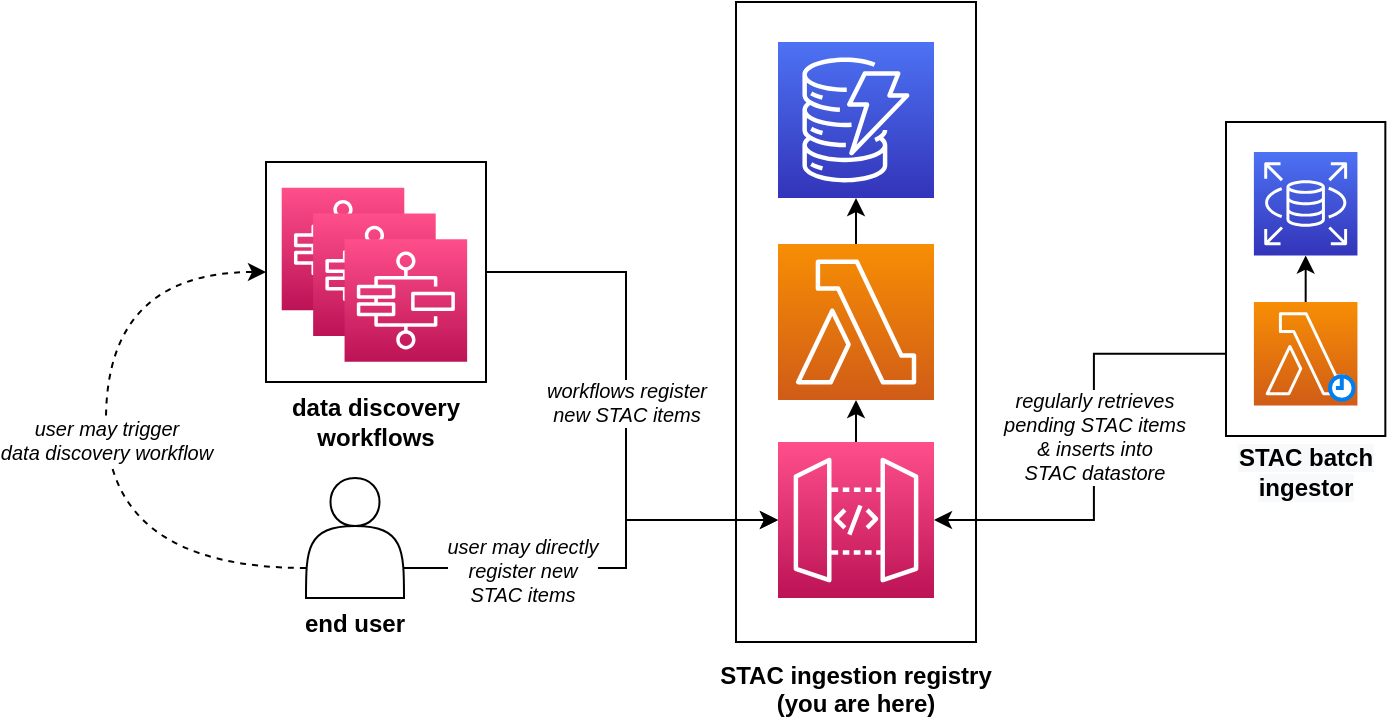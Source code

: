 <mxfile version="17.4.6"><diagram id="C6awfudmIj2i-8Lco_9b" name="Page-1"><mxGraphModel dx="915" dy="535" grid="0" gridSize="10" guides="1" tooltips="1" connect="1" arrows="1" fold="1" page="1" pageScale="1" pageWidth="850" pageHeight="1100" math="0" shadow="0"><root><mxCell id="0"/><mxCell id="1" parent="0"/><mxCell id="BolRn20qtU3Z9M9oc3L7-16" value="STAC ingestion registry&#10;(you are here)" style="group;verticalAlign=bottom;spacingBottom=-40;fontStyle=1" parent="1" vertex="1" connectable="0"><mxGeometry x="425" y="110" width="120" height="320" as="geometry"/></mxCell><mxCell id="BolRn20qtU3Z9M9oc3L7-6" value="" style="rounded=0;whiteSpace=wrap;html=1;" parent="BolRn20qtU3Z9M9oc3L7-16" vertex="1"><mxGeometry width="120" height="320" as="geometry"/></mxCell><mxCell id="BolRn20qtU3Z9M9oc3L7-7" value="" style="sketch=0;points=[[0,0,0],[0.25,0,0],[0.5,0,0],[0.75,0,0],[1,0,0],[0,1,0],[0.25,1,0],[0.5,1,0],[0.75,1,0],[1,1,0],[0,0.25,0],[0,0.5,0],[0,0.75,0],[1,0.25,0],[1,0.5,0],[1,0.75,0]];outlineConnect=0;fontColor=#232F3E;gradientColor=#4D72F3;gradientDirection=north;fillColor=#3334B9;strokeColor=#ffffff;dashed=0;verticalLabelPosition=bottom;verticalAlign=top;align=center;html=1;fontSize=12;fontStyle=0;aspect=fixed;shape=mxgraph.aws4.resourceIcon;resIcon=mxgraph.aws4.dynamodb;" parent="BolRn20qtU3Z9M9oc3L7-16" vertex="1"><mxGeometry x="21" y="20" width="78" height="78" as="geometry"/></mxCell><mxCell id="BolRn20qtU3Z9M9oc3L7-8" value="" style="sketch=0;points=[[0,0,0],[0.25,0,0],[0.5,0,0],[0.75,0,0],[1,0,0],[0,1,0],[0.25,1,0],[0.5,1,0],[0.75,1,0],[1,1,0],[0,0.25,0],[0,0.5,0],[0,0.75,0],[1,0.25,0],[1,0.5,0],[1,0.75,0]];outlineConnect=0;fontColor=#232F3E;gradientColor=#FF4F8B;gradientDirection=north;fillColor=#BC1356;strokeColor=#ffffff;dashed=0;verticalLabelPosition=bottom;verticalAlign=top;align=center;html=1;fontSize=12;fontStyle=0;aspect=fixed;shape=mxgraph.aws4.resourceIcon;resIcon=mxgraph.aws4.api_gateway;" parent="BolRn20qtU3Z9M9oc3L7-16" vertex="1"><mxGeometry x="21" y="220" width="78" height="78" as="geometry"/></mxCell><mxCell id="BolRn20qtU3Z9M9oc3L7-14" style="edgeStyle=orthogonalEdgeStyle;rounded=0;orthogonalLoop=1;jettySize=auto;html=1;exitX=0.5;exitY=0;exitDx=0;exitDy=0;exitPerimeter=0;" parent="BolRn20qtU3Z9M9oc3L7-16" source="BolRn20qtU3Z9M9oc3L7-26" target="BolRn20qtU3Z9M9oc3L7-7" edge="1"><mxGeometry relative="1" as="geometry"><mxPoint x="60" y="120" as="sourcePoint"/></mxGeometry></mxCell><mxCell id="BolRn20qtU3Z9M9oc3L7-13" style="edgeStyle=orthogonalEdgeStyle;rounded=0;orthogonalLoop=1;jettySize=auto;html=1;entryX=0.5;entryY=1;entryDx=0;entryDy=0;entryPerimeter=0;" parent="BolRn20qtU3Z9M9oc3L7-16" source="BolRn20qtU3Z9M9oc3L7-8" target="BolRn20qtU3Z9M9oc3L7-26" edge="1"><mxGeometry relative="1" as="geometry"><mxPoint x="60" y="192" as="targetPoint"/></mxGeometry></mxCell><mxCell id="BolRn20qtU3Z9M9oc3L7-26" value="" style="sketch=0;points=[[0,0,0],[0.25,0,0],[0.5,0,0],[0.75,0,0],[1,0,0],[0,1,0],[0.25,1,0],[0.5,1,0],[0.75,1,0],[1,1,0],[0,0.25,0],[0,0.5,0],[0,0.75,0],[1,0.25,0],[1,0.5,0],[1,0.75,0]];outlineConnect=0;fontColor=#232F3E;gradientColor=#F78E04;gradientDirection=north;fillColor=#D05C17;strokeColor=#ffffff;dashed=0;verticalLabelPosition=bottom;verticalAlign=top;align=center;html=1;fontSize=12;fontStyle=0;aspect=fixed;shape=mxgraph.aws4.resourceIcon;resIcon=mxgraph.aws4.lambda;" parent="BolRn20qtU3Z9M9oc3L7-16" vertex="1"><mxGeometry x="21" y="121" width="78" height="78" as="geometry"/></mxCell><mxCell id="BolRn20qtU3Z9M9oc3L7-20" value="&lt;i style=&quot;color: rgb(0 , 0 , 0) ; font-family: &amp;#34;helvetica&amp;#34; ; font-size: 10px ; font-weight: 400 ; letter-spacing: normal ; text-align: center ; text-indent: 0px ; text-transform: none ; word-spacing: 0px&quot;&gt;workflows register &lt;br&gt;new STAC items&lt;/i&gt;" style="edgeStyle=orthogonalEdgeStyle;rounded=0;orthogonalLoop=1;jettySize=auto;html=1;entryX=0;entryY=0.5;entryDx=0;entryDy=0;entryPerimeter=0;fontSize=10;exitX=1;exitY=0.5;exitDx=0;exitDy=0;" parent="1" source="BolRn20qtU3Z9M9oc3L7-18" target="BolRn20qtU3Z9M9oc3L7-8" edge="1"><mxGeometry x="-0.0" relative="1" as="geometry"><Array as="points"><mxPoint x="370" y="245"/><mxPoint x="370" y="369"/></Array><mxPoint as="offset"/></mxGeometry></mxCell><mxCell id="BolRn20qtU3Z9M9oc3L7-28" value="regularly retrieves&lt;br&gt;pending STAC items &lt;br&gt;&amp;amp;&amp;nbsp;inserts into&lt;br&gt;STAC datastore" style="edgeStyle=orthogonalEdgeStyle;rounded=0;orthogonalLoop=1;jettySize=auto;html=1;entryX=1;entryY=0.5;entryDx=0;entryDy=0;entryPerimeter=0;fontSize=10;fontStyle=2" parent="1" source="BolRn20qtU3Z9M9oc3L7-27" target="BolRn20qtU3Z9M9oc3L7-8" edge="1"><mxGeometry relative="1" as="geometry"/></mxCell><mxCell id="BolRn20qtU3Z9M9oc3L7-42" style="edgeStyle=orthogonalEdgeStyle;rounded=0;orthogonalLoop=1;jettySize=auto;html=1;entryX=0;entryY=0.5;entryDx=0;entryDy=0;entryPerimeter=0;fontSize=10;exitX=1;exitY=0.75;exitDx=0;exitDy=0;" parent="1" source="BolRn20qtU3Z9M9oc3L7-41" target="BolRn20qtU3Z9M9oc3L7-8" edge="1"><mxGeometry relative="1" as="geometry"><Array as="points"><mxPoint x="370" y="393"/><mxPoint x="370" y="369"/></Array></mxGeometry></mxCell><mxCell id="BolRn20qtU3Z9M9oc3L7-46" value="&lt;i&gt;user may directly&lt;br&gt;register new &lt;br&gt;STAC items&lt;/i&gt;" style="edgeLabel;html=1;align=center;verticalAlign=middle;resizable=0;points=[];fontSize=10;" parent="BolRn20qtU3Z9M9oc3L7-42" vertex="1" connectable="0"><mxGeometry x="-0.62" y="-1" relative="1" as="geometry"><mxPoint x="19" as="offset"/></mxGeometry></mxCell><mxCell id="BolRn20qtU3Z9M9oc3L7-43" value="" style="group" parent="1" vertex="1" connectable="0"><mxGeometry x="190" y="160" width="110" height="248" as="geometry"/></mxCell><mxCell id="BolRn20qtU3Z9M9oc3L7-38" value="" style="group" parent="BolRn20qtU3Z9M9oc3L7-43" vertex="1" connectable="0"><mxGeometry y="30" width="110" height="120" as="geometry"/></mxCell><mxCell id="BolRn20qtU3Z9M9oc3L7-18" value="&lt;span style=&quot;font-weight: 700&quot;&gt;data discovery workflows&lt;/span&gt;" style="whiteSpace=wrap;html=1;aspect=fixed;verticalAlign=bottom;spacingBottom=-35;spacing=0;" parent="BolRn20qtU3Z9M9oc3L7-38" vertex="1"><mxGeometry width="110" height="110" as="geometry"/></mxCell><mxCell id="BolRn20qtU3Z9M9oc3L7-1" value="" style="sketch=0;points=[[0,0,0],[0.25,0,0],[0.5,0,0],[0.75,0,0],[1,0,0],[0,1,0],[0.25,1,0],[0.5,1,0],[0.75,1,0],[1,1,0],[0,0.25,0],[0,0.5,0],[0,0.75,0],[1,0.25,0],[1,0.5,0],[1,0.75,0]];outlineConnect=0;fontColor=#232F3E;gradientColor=#FF4F8B;gradientDirection=north;fillColor=#BC1356;strokeColor=#ffffff;dashed=0;verticalLabelPosition=bottom;verticalAlign=top;align=center;html=1;fontSize=12;fontStyle=0;aspect=fixed;shape=mxgraph.aws4.resourceIcon;resIcon=mxgraph.aws4.step_functions;" parent="BolRn20qtU3Z9M9oc3L7-38" vertex="1"><mxGeometry x="7.857" y="12.857" width="61.286" height="61.286" as="geometry"/></mxCell><mxCell id="BolRn20qtU3Z9M9oc3L7-2" value="" style="sketch=0;points=[[0,0,0],[0.25,0,0],[0.5,0,0],[0.75,0,0],[1,0,0],[0,1,0],[0.25,1,0],[0.5,1,0],[0.75,1,0],[1,1,0],[0,0.25,0],[0,0.5,0],[0,0.75,0],[1,0.25,0],[1,0.5,0],[1,0.75,0]];outlineConnect=0;fontColor=#232F3E;gradientColor=#FF4F8B;gradientDirection=north;fillColor=#BC1356;strokeColor=#ffffff;dashed=0;verticalLabelPosition=bottom;verticalAlign=top;align=center;html=1;fontSize=12;fontStyle=0;aspect=fixed;shape=mxgraph.aws4.resourceIcon;resIcon=mxgraph.aws4.step_functions;" parent="BolRn20qtU3Z9M9oc3L7-38" vertex="1"><mxGeometry x="23.571" y="25.714" width="61.286" height="61.286" as="geometry"/></mxCell><mxCell id="BolRn20qtU3Z9M9oc3L7-3" value="" style="sketch=0;points=[[0,0,0],[0.25,0,0],[0.5,0,0],[0.75,0,0],[1,0,0],[0,1,0],[0.25,1,0],[0.5,1,0],[0.75,1,0],[1,1,0],[0,0.25,0],[0,0.5,0],[0,0.75,0],[1,0.25,0],[1,0.5,0],[1,0.75,0]];outlineConnect=0;fontColor=#232F3E;gradientColor=#FF4F8B;gradientDirection=north;fillColor=#BC1356;strokeColor=#ffffff;dashed=0;verticalLabelPosition=bottom;verticalAlign=bottom;align=center;html=1;fontSize=12;fontStyle=0;aspect=fixed;shape=mxgraph.aws4.resourceIcon;resIcon=mxgraph.aws4.step_functions;" parent="BolRn20qtU3Z9M9oc3L7-38" vertex="1"><mxGeometry x="39.286" y="38.571" width="61.286" height="61.286" as="geometry"/></mxCell><mxCell id="BolRn20qtU3Z9M9oc3L7-45" value="&lt;i style=&quot;font-size: 10px;&quot;&gt;user may trigger &lt;br style=&quot;font-size: 10px;&quot;&gt;data discovery workflow&lt;/i&gt;" style="edgeStyle=orthogonalEdgeStyle;curved=1;rounded=0;orthogonalLoop=1;jettySize=auto;html=1;entryX=0;entryY=0.5;entryDx=0;entryDy=0;fontSize=10;exitX=0;exitY=0.75;exitDx=0;exitDy=0;dashed=1;" parent="BolRn20qtU3Z9M9oc3L7-43" source="BolRn20qtU3Z9M9oc3L7-41" target="BolRn20qtU3Z9M9oc3L7-18" edge="1"><mxGeometry relative="1" as="geometry"><Array as="points"><mxPoint x="-80" y="233"/><mxPoint x="-80" y="85"/></Array></mxGeometry></mxCell><mxCell id="BolRn20qtU3Z9M9oc3L7-41" value="&lt;b style=&quot;font-size: 12px;&quot;&gt;end user&lt;/b&gt;" style="shape=actor;whiteSpace=wrap;html=1;labelBackgroundColor=none;fontSize=12;verticalAlign=bottom;spacingBottom=-20;spacing=0;" parent="BolRn20qtU3Z9M9oc3L7-43" vertex="1"><mxGeometry x="20" y="188" width="49" height="60" as="geometry"/></mxCell><mxCell id="BolRn20qtU3Z9M9oc3L7-36" value="&lt;meta charset=&quot;utf-8&quot;&gt;&lt;span style=&quot;color: rgb(0, 0, 0); font-family: helvetica; font-size: 12px; font-style: normal; font-weight: 700; letter-spacing: normal; text-align: center; text-indent: 0px; text-transform: none; word-spacing: 0px; background-color: rgb(248, 249, 250); display: inline; float: none;&quot;&gt;STAC batch ingestor&lt;/span&gt;" style="rounded=0;whiteSpace=wrap;html=1;fontSize=10;verticalAlign=bottom;spacingBottom=-35;" parent="1" vertex="1"><mxGeometry x="670" y="170" width="79.67" height="157" as="geometry"/></mxCell><mxCell id="BolRn20qtU3Z9M9oc3L7-23" value="" style="sketch=0;points=[[0,0,0],[0.25,0,0],[0.5,0,0],[0.75,0,0],[1,0,0],[0,1,0],[0.25,1,0],[0.5,1,0],[0.75,1,0],[1,1,0],[0,0.25,0],[0,0.5,0],[0,0.75,0],[1,0.25,0],[1,0.5,0],[1,0.75,0]];outlineConnect=0;fontColor=#232F3E;gradientColor=#4D72F3;gradientDirection=north;fillColor=#3334B9;strokeColor=#ffffff;dashed=0;verticalLabelPosition=bottom;verticalAlign=top;align=center;html=1;fontSize=12;fontStyle=0;aspect=fixed;shape=mxgraph.aws4.resourceIcon;resIcon=mxgraph.aws4.rds;" parent="1" vertex="1"><mxGeometry x="683.943" y="185.002" width="51.787" height="51.787" as="geometry"/></mxCell><mxCell id="BolRn20qtU3Z9M9oc3L7-33" style="edgeStyle=orthogonalEdgeStyle;rounded=0;orthogonalLoop=1;jettySize=auto;html=1;exitX=0.5;exitY=0;exitDx=0;exitDy=0;exitPerimeter=0;entryX=0.5;entryY=1;entryDx=0;entryDy=0;entryPerimeter=0;fontSize=10;" parent="1" source="BolRn20qtU3Z9M9oc3L7-27" target="BolRn20qtU3Z9M9oc3L7-23" edge="1"><mxGeometry relative="1" as="geometry"/></mxCell><mxCell id="RfEghbo9T3Lm3zJ97IZA-1" value="" style="shape=image;verticalLabelPosition=bottom;labelBackgroundColor=default;verticalAlign=top;aspect=fixed;imageAspect=0;image=https://upload.wikimedia.org/wikipedia/commons/thumb/2/29/Postgresql_elephant.svg/1985px-Postgresql_elephant.svg.png;" vertex="1" parent="1"><mxGeometry x="716.35" y="216.79" width="19.38" height="20" as="geometry"/></mxCell><mxCell id="BolRn20qtU3Z9M9oc3L7-32" value="" style="group" parent="1" vertex="1" connectable="0"><mxGeometry x="683.943" y="260.0" width="67.057" height="75.041" as="geometry"/></mxCell><mxCell id="BolRn20qtU3Z9M9oc3L7-27" value="" style="sketch=0;points=[[0,0,0],[0.25,0,0],[0.5,0,0],[0.75,0,0],[1,0,0],[0,1,0],[0.25,1,0],[0.5,1,0],[0.75,1,0],[1,1,0],[0,0.25,0],[0,0.5,0],[0,0.75,0],[1,0.25,0],[1,0.5,0],[1,0.75,0]];outlineConnect=0;fontColor=#232F3E;gradientColor=#F78E04;gradientDirection=north;fillColor=#D05C17;strokeColor=#ffffff;dashed=0;verticalLabelPosition=bottom;verticalAlign=top;align=center;html=1;fontSize=12;fontStyle=0;aspect=fixed;shape=mxgraph.aws4.resourceIcon;resIcon=mxgraph.aws4.lambda;" parent="BolRn20qtU3Z9M9oc3L7-32" vertex="1"><mxGeometry width="51.787" height="51.787" as="geometry"/></mxCell><mxCell id="BolRn20qtU3Z9M9oc3L7-39" value="" style="html=1;verticalLabelPosition=bottom;align=center;labelBackgroundColor=#ffffff;verticalAlign=top;strokeWidth=2;strokeColor=#0080F0;shadow=0;dashed=0;shape=mxgraph.ios7.icons.clock;fontSize=10;" parent="BolRn20qtU3Z9M9oc3L7-32" vertex="1"><mxGeometry x="38.06" y="37.12" width="11.79" height="11.79" as="geometry"/></mxCell></root></mxGraphModel></diagram></mxfile>